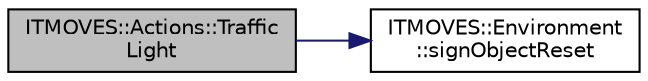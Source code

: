 digraph "ITMOVES::Actions::TrafficLight"
{
 // LATEX_PDF_SIZE
  edge [fontname="Helvetica",fontsize="10",labelfontname="Helvetica",labelfontsize="10"];
  node [fontname="Helvetica",fontsize="10",shape=record];
  rankdir="LR";
  Node1 [label="ITMOVES::Actions::Traffic\lLight",height=0.2,width=0.4,color="black", fillcolor="grey75", style="filled", fontcolor="black",tooltip="Stops the vehicle at a red light and/or allows it to proceed at a green light."];
  Node1 -> Node2 [color="midnightblue",fontsize="10",style="solid",fontname="Helvetica"];
  Node2 [label="ITMOVES::Environment\l::signObjectReset",height=0.2,width=0.4,color="black", fillcolor="white", style="filled",URL="$group___group_objects.html#ga9188980b71d4f1f86862d94293fdba97",tooltip="This function will reset all detected signs and objects as well as their saved distances and specific..."];
}
